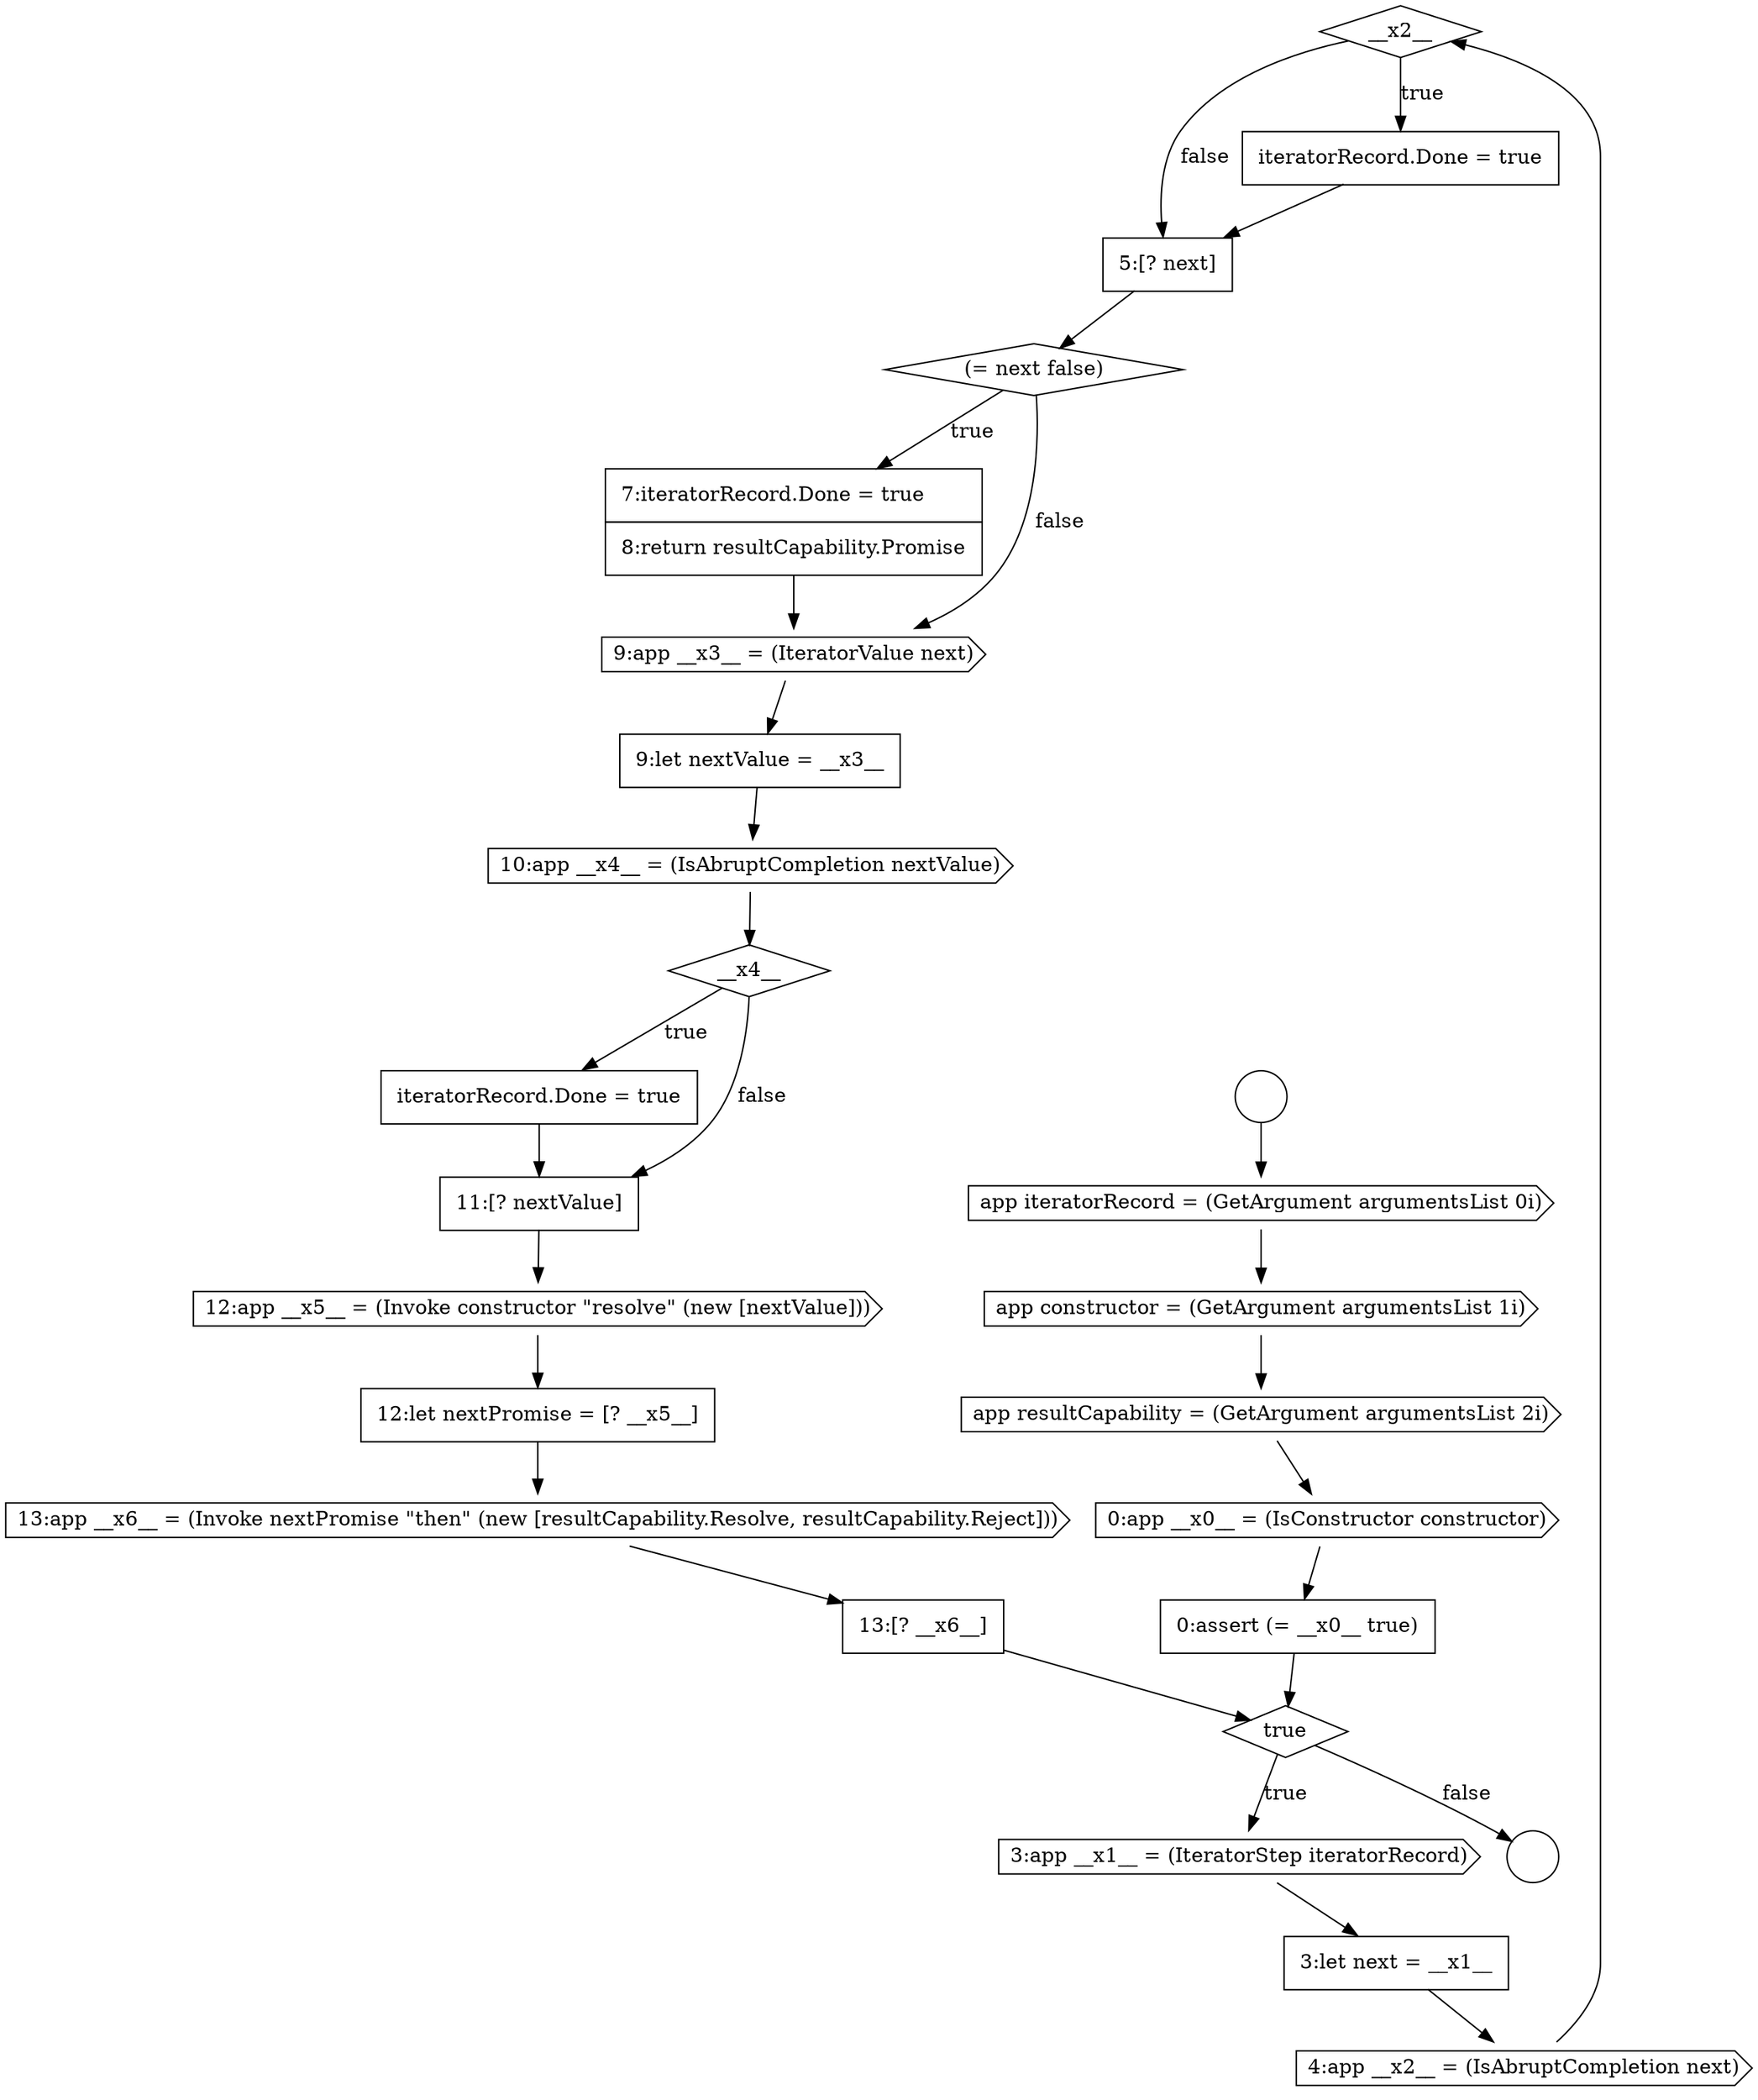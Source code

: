 digraph {
  node17994 [shape=diamond, label=<<font color="black">__x2__</font>> color="black" fillcolor="white" style=filled]
  node18004 [shape=none, margin=0, label=<<font color="black">
    <table border="0" cellborder="1" cellspacing="0" cellpadding="10">
      <tr><td align="left">11:[? nextValue]</td></tr>
    </table>
  </font>> color="black" fillcolor="white" style=filled]
  node17995 [shape=none, margin=0, label=<<font color="black">
    <table border="0" cellborder="1" cellspacing="0" cellpadding="10">
      <tr><td align="left">iteratorRecord.Done = true</td></tr>
    </table>
  </font>> color="black" fillcolor="white" style=filled]
  node17984 [shape=circle label=" " color="black" fillcolor="white" style=filled]
  node17991 [shape=cds, label=<<font color="black">3:app __x1__ = (IteratorStep iteratorRecord)</font>> color="black" fillcolor="white" style=filled]
  node18003 [shape=none, margin=0, label=<<font color="black">
    <table border="0" cellborder="1" cellspacing="0" cellpadding="10">
      <tr><td align="left">iteratorRecord.Done = true</td></tr>
    </table>
  </font>> color="black" fillcolor="white" style=filled]
  node18006 [shape=none, margin=0, label=<<font color="black">
    <table border="0" cellborder="1" cellspacing="0" cellpadding="10">
      <tr><td align="left">12:let nextPromise = [? __x5__]</td></tr>
    </table>
  </font>> color="black" fillcolor="white" style=filled]
  node18000 [shape=none, margin=0, label=<<font color="black">
    <table border="0" cellborder="1" cellspacing="0" cellpadding="10">
      <tr><td align="left">9:let nextValue = __x3__</td></tr>
    </table>
  </font>> color="black" fillcolor="white" style=filled]
  node18002 [shape=diamond, label=<<font color="black">__x4__</font>> color="black" fillcolor="white" style=filled]
  node17989 [shape=none, margin=0, label=<<font color="black">
    <table border="0" cellborder="1" cellspacing="0" cellpadding="10">
      <tr><td align="left">0:assert (= __x0__ true)</td></tr>
    </table>
  </font>> color="black" fillcolor="white" style=filled]
  node17993 [shape=cds, label=<<font color="black">4:app __x2__ = (IsAbruptCompletion next)</font>> color="black" fillcolor="white" style=filled]
  node18008 [shape=none, margin=0, label=<<font color="black">
    <table border="0" cellborder="1" cellspacing="0" cellpadding="10">
      <tr><td align="left">13:[? __x6__]</td></tr>
    </table>
  </font>> color="black" fillcolor="white" style=filled]
  node17986 [shape=cds, label=<<font color="black">app constructor = (GetArgument argumentsList 1i)</font>> color="black" fillcolor="white" style=filled]
  node17998 [shape=none, margin=0, label=<<font color="black">
    <table border="0" cellborder="1" cellspacing="0" cellpadding="10">
      <tr><td align="left">7:iteratorRecord.Done = true</td></tr>
      <tr><td align="left">8:return resultCapability.Promise</td></tr>
    </table>
  </font>> color="black" fillcolor="white" style=filled]
  node17988 [shape=cds, label=<<font color="black">0:app __x0__ = (IsConstructor constructor)</font>> color="black" fillcolor="white" style=filled]
  node18001 [shape=cds, label=<<font color="black">10:app __x4__ = (IsAbruptCompletion nextValue)</font>> color="black" fillcolor="white" style=filled]
  node17983 [shape=circle label=" " color="black" fillcolor="white" style=filled]
  node18005 [shape=cds, label=<<font color="black">12:app __x5__ = (Invoke constructor &quot;resolve&quot; (new [nextValue]))</font>> color="black" fillcolor="white" style=filled]
  node17999 [shape=cds, label=<<font color="black">9:app __x3__ = (IteratorValue next)</font>> color="black" fillcolor="white" style=filled]
  node17990 [shape=diamond, label=<<font color="black">true</font>> color="black" fillcolor="white" style=filled]
  node17985 [shape=cds, label=<<font color="black">app iteratorRecord = (GetArgument argumentsList 0i)</font>> color="black" fillcolor="white" style=filled]
  node17996 [shape=none, margin=0, label=<<font color="black">
    <table border="0" cellborder="1" cellspacing="0" cellpadding="10">
      <tr><td align="left">5:[? next]</td></tr>
    </table>
  </font>> color="black" fillcolor="white" style=filled]
  node18007 [shape=cds, label=<<font color="black">13:app __x6__ = (Invoke nextPromise &quot;then&quot; (new [resultCapability.Resolve, resultCapability.Reject]))</font>> color="black" fillcolor="white" style=filled]
  node17997 [shape=diamond, label=<<font color="black">(= next false)</font>> color="black" fillcolor="white" style=filled]
  node17992 [shape=none, margin=0, label=<<font color="black">
    <table border="0" cellborder="1" cellspacing="0" cellpadding="10">
      <tr><td align="left">3:let next = __x1__</td></tr>
    </table>
  </font>> color="black" fillcolor="white" style=filled]
  node17987 [shape=cds, label=<<font color="black">app resultCapability = (GetArgument argumentsList 2i)</font>> color="black" fillcolor="white" style=filled]
  node17995 -> node17996 [ color="black"]
  node18003 -> node18004 [ color="black"]
  node17985 -> node17986 [ color="black"]
  node18008 -> node17990 [ color="black"]
  node17999 -> node18000 [ color="black"]
  node18001 -> node18002 [ color="black"]
  node17996 -> node17997 [ color="black"]
  node18007 -> node18008 [ color="black"]
  node18006 -> node18007 [ color="black"]
  node18002 -> node18003 [label=<<font color="black">true</font>> color="black"]
  node18002 -> node18004 [label=<<font color="black">false</font>> color="black"]
  node17997 -> node17998 [label=<<font color="black">true</font>> color="black"]
  node17997 -> node17999 [label=<<font color="black">false</font>> color="black"]
  node17992 -> node17993 [ color="black"]
  node17989 -> node17990 [ color="black"]
  node17988 -> node17989 [ color="black"]
  node17987 -> node17988 [ color="black"]
  node18000 -> node18001 [ color="black"]
  node17983 -> node17985 [ color="black"]
  node17990 -> node17991 [label=<<font color="black">true</font>> color="black"]
  node17990 -> node17984 [label=<<font color="black">false</font>> color="black"]
  node17986 -> node17987 [ color="black"]
  node17994 -> node17995 [label=<<font color="black">true</font>> color="black"]
  node17994 -> node17996 [label=<<font color="black">false</font>> color="black"]
  node17998 -> node17999 [ color="black"]
  node18004 -> node18005 [ color="black"]
  node17991 -> node17992 [ color="black"]
  node17993 -> node17994 [ color="black"]
  node18005 -> node18006 [ color="black"]
}
